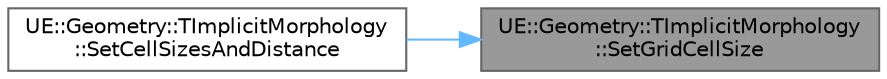 digraph "UE::Geometry::TImplicitMorphology::SetGridCellSize"
{
 // INTERACTIVE_SVG=YES
 // LATEX_PDF_SIZE
  bgcolor="transparent";
  edge [fontname=Helvetica,fontsize=10,labelfontname=Helvetica,labelfontsize=10];
  node [fontname=Helvetica,fontsize=10,shape=box,height=0.2,width=0.4];
  rankdir="RL";
  Node1 [id="Node000001",label="UE::Geometry::TImplicitMorphology\l::SetGridCellSize",height=0.2,width=0.4,color="gray40", fillcolor="grey60", style="filled", fontcolor="black",tooltip=" "];
  Node1 -> Node2 [id="edge1_Node000001_Node000002",dir="back",color="steelblue1",style="solid",tooltip=" "];
  Node2 [id="Node000002",label="UE::Geometry::TImplicitMorphology\l::SetCellSizesAndDistance",height=0.2,width=0.4,color="grey40", fillcolor="white", style="filled",URL="$de/d36/classUE_1_1Geometry_1_1TImplicitMorphology.html#ac7b424fb0172e0f8e7526c22beeec158",tooltip=" "];
}
